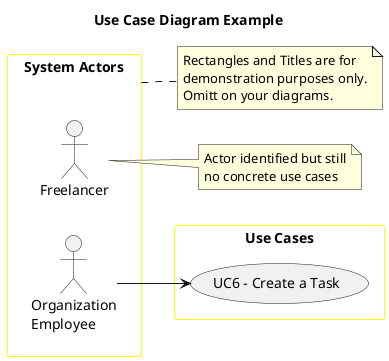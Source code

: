 @startuml
'skinparam monochrome true
skinparam packageStyle rectangle
'skinparam shadowing false

skinparam rectangle{
    BorderColor yellow
}

title Use Case Diagram Example

left to right direction

rectangle "System Actors" as actors {
    actor Freelancer
    actor "Organization\nEmployee" as Employee
}


note right of Freelancer
    Actor identified but still
    no concrete use cases
end note

rectangle "Use Cases" as usecases{
    usecase "UC6 - Create a Task" as UC6
    Employee --> UC6
}
note right of actors
    Rectangles and Titles are for
    demonstration purposes only.
    Omitt on your diagrams.
end note

@enduml
